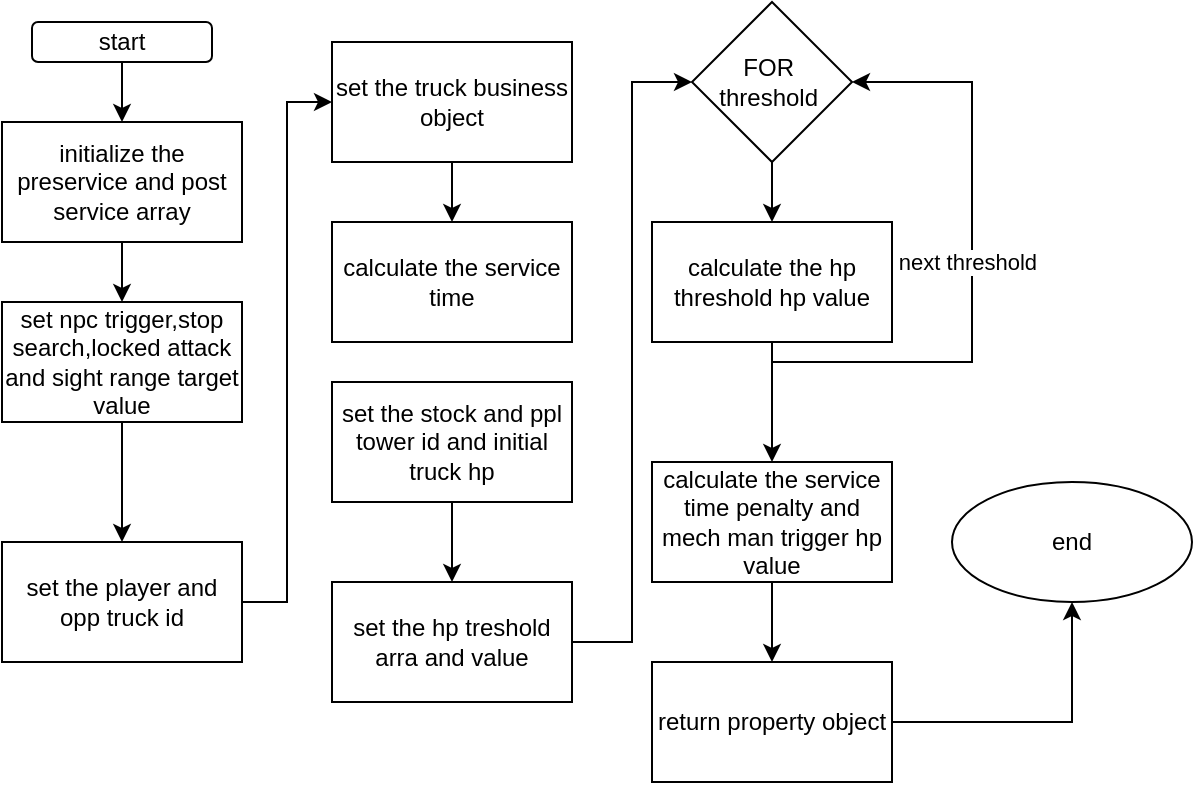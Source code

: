 <mxfile version="17.4.6" type="github">
  <diagram id="FR2DWXBNz20dOjLAZKgg" name="Page-1">
    <mxGraphModel dx="1038" dy="579" grid="1" gridSize="10" guides="1" tooltips="1" connect="1" arrows="1" fold="1" page="1" pageScale="1" pageWidth="850" pageHeight="1100" math="0" shadow="0">
      <root>
        <mxCell id="0" />
        <mxCell id="1" parent="0" />
        <mxCell id="EPu8V3-JHg0KKqBDFsws-3" value="" style="edgeStyle=orthogonalEdgeStyle;rounded=0;orthogonalLoop=1;jettySize=auto;html=1;" edge="1" parent="1" source="EPu8V3-JHg0KKqBDFsws-1" target="EPu8V3-JHg0KKqBDFsws-2">
          <mxGeometry relative="1" as="geometry" />
        </mxCell>
        <mxCell id="EPu8V3-JHg0KKqBDFsws-1" value="start" style="rounded=1;whiteSpace=wrap;html=1;" vertex="1" parent="1">
          <mxGeometry x="210" y="30" width="90" height="20" as="geometry" />
        </mxCell>
        <mxCell id="EPu8V3-JHg0KKqBDFsws-6" value="" style="edgeStyle=orthogonalEdgeStyle;rounded=0;orthogonalLoop=1;jettySize=auto;html=1;" edge="1" parent="1" source="EPu8V3-JHg0KKqBDFsws-2" target="EPu8V3-JHg0KKqBDFsws-5">
          <mxGeometry relative="1" as="geometry" />
        </mxCell>
        <mxCell id="EPu8V3-JHg0KKqBDFsws-2" value="initialize the preservice and post service array" style="rounded=0;whiteSpace=wrap;html=1;" vertex="1" parent="1">
          <mxGeometry x="195" y="80" width="120" height="60" as="geometry" />
        </mxCell>
        <mxCell id="EPu8V3-JHg0KKqBDFsws-8" value="" style="edgeStyle=orthogonalEdgeStyle;rounded=0;orthogonalLoop=1;jettySize=auto;html=1;" edge="1" parent="1" source="EPu8V3-JHg0KKqBDFsws-5" target="EPu8V3-JHg0KKqBDFsws-7">
          <mxGeometry relative="1" as="geometry" />
        </mxCell>
        <mxCell id="EPu8V3-JHg0KKqBDFsws-5" value="set npc trigger,stop search,locked attack and sight range target value" style="rounded=0;whiteSpace=wrap;html=1;" vertex="1" parent="1">
          <mxGeometry x="195" y="170" width="120" height="60" as="geometry" />
        </mxCell>
        <mxCell id="EPu8V3-JHg0KKqBDFsws-10" value="" style="edgeStyle=orthogonalEdgeStyle;rounded=0;orthogonalLoop=1;jettySize=auto;html=1;entryX=0;entryY=0.5;entryDx=0;entryDy=0;" edge="1" parent="1" source="EPu8V3-JHg0KKqBDFsws-7" target="EPu8V3-JHg0KKqBDFsws-9">
          <mxGeometry relative="1" as="geometry" />
        </mxCell>
        <mxCell id="EPu8V3-JHg0KKqBDFsws-7" value="set the player and opp truck id" style="whiteSpace=wrap;html=1;rounded=0;" vertex="1" parent="1">
          <mxGeometry x="195" y="290" width="120" height="60" as="geometry" />
        </mxCell>
        <mxCell id="EPu8V3-JHg0KKqBDFsws-12" value="" style="edgeStyle=orthogonalEdgeStyle;rounded=0;orthogonalLoop=1;jettySize=auto;html=1;" edge="1" parent="1" source="EPu8V3-JHg0KKqBDFsws-9" target="EPu8V3-JHg0KKqBDFsws-11">
          <mxGeometry relative="1" as="geometry" />
        </mxCell>
        <mxCell id="EPu8V3-JHg0KKqBDFsws-9" value="set the truck business object" style="whiteSpace=wrap;html=1;rounded=0;" vertex="1" parent="1">
          <mxGeometry x="360" y="40" width="120" height="60" as="geometry" />
        </mxCell>
        <mxCell id="EPu8V3-JHg0KKqBDFsws-11" value="calculate the service time" style="whiteSpace=wrap;html=1;rounded=0;" vertex="1" parent="1">
          <mxGeometry x="360" y="130" width="120" height="60" as="geometry" />
        </mxCell>
        <mxCell id="EPu8V3-JHg0KKqBDFsws-16" value="" style="edgeStyle=orthogonalEdgeStyle;rounded=0;orthogonalLoop=1;jettySize=auto;html=1;" edge="1" parent="1" source="EPu8V3-JHg0KKqBDFsws-14" target="EPu8V3-JHg0KKqBDFsws-15">
          <mxGeometry relative="1" as="geometry" />
        </mxCell>
        <mxCell id="EPu8V3-JHg0KKqBDFsws-14" value="set the stock and ppl tower id and initial truck hp" style="rounded=0;whiteSpace=wrap;html=1;" vertex="1" parent="1">
          <mxGeometry x="360" y="210" width="120" height="60" as="geometry" />
        </mxCell>
        <mxCell id="EPu8V3-JHg0KKqBDFsws-20" value="" style="edgeStyle=orthogonalEdgeStyle;rounded=0;orthogonalLoop=1;jettySize=auto;html=1;entryX=0;entryY=0.5;entryDx=0;entryDy=0;" edge="1" parent="1" source="EPu8V3-JHg0KKqBDFsws-15" target="EPu8V3-JHg0KKqBDFsws-19">
          <mxGeometry relative="1" as="geometry" />
        </mxCell>
        <mxCell id="EPu8V3-JHg0KKqBDFsws-15" value="set the hp treshold arra and value" style="whiteSpace=wrap;html=1;rounded=0;" vertex="1" parent="1">
          <mxGeometry x="360" y="310" width="120" height="60" as="geometry" />
        </mxCell>
        <mxCell id="EPu8V3-JHg0KKqBDFsws-24" value="" style="edgeStyle=orthogonalEdgeStyle;rounded=0;orthogonalLoop=1;jettySize=auto;html=1;" edge="1" parent="1" source="EPu8V3-JHg0KKqBDFsws-19" target="EPu8V3-JHg0KKqBDFsws-21">
          <mxGeometry relative="1" as="geometry" />
        </mxCell>
        <mxCell id="EPu8V3-JHg0KKqBDFsws-19" value="FOR&amp;nbsp; threshold&amp;nbsp;" style="rhombus;whiteSpace=wrap;html=1;rounded=0;" vertex="1" parent="1">
          <mxGeometry x="540" y="20" width="80" height="80" as="geometry" />
        </mxCell>
        <mxCell id="EPu8V3-JHg0KKqBDFsws-26" value="" style="edgeStyle=orthogonalEdgeStyle;rounded=0;orthogonalLoop=1;jettySize=auto;html=1;" edge="1" parent="1" source="EPu8V3-JHg0KKqBDFsws-21" target="EPu8V3-JHg0KKqBDFsws-25">
          <mxGeometry relative="1" as="geometry" />
        </mxCell>
        <mxCell id="EPu8V3-JHg0KKqBDFsws-29" style="edgeStyle=orthogonalEdgeStyle;rounded=0;orthogonalLoop=1;jettySize=auto;html=1;entryX=1;entryY=0.5;entryDx=0;entryDy=0;" edge="1" parent="1" source="EPu8V3-JHg0KKqBDFsws-21" target="EPu8V3-JHg0KKqBDFsws-19">
          <mxGeometry relative="1" as="geometry">
            <Array as="points">
              <mxPoint x="580" y="200" />
              <mxPoint x="680" y="200" />
              <mxPoint x="680" y="60" />
            </Array>
          </mxGeometry>
        </mxCell>
        <mxCell id="EPu8V3-JHg0KKqBDFsws-30" value="next threshold&amp;nbsp;" style="edgeLabel;html=1;align=center;verticalAlign=middle;resizable=0;points=[];" vertex="1" connectable="0" parent="EPu8V3-JHg0KKqBDFsws-29">
          <mxGeometry x="0.037" y="1" relative="1" as="geometry">
            <mxPoint as="offset" />
          </mxGeometry>
        </mxCell>
        <mxCell id="EPu8V3-JHg0KKqBDFsws-21" value="calculate the hp threshold hp value" style="rounded=0;whiteSpace=wrap;html=1;" vertex="1" parent="1">
          <mxGeometry x="520" y="130" width="120" height="60" as="geometry" />
        </mxCell>
        <mxCell id="EPu8V3-JHg0KKqBDFsws-32" value="" style="edgeStyle=orthogonalEdgeStyle;rounded=0;orthogonalLoop=1;jettySize=auto;html=1;" edge="1" parent="1" source="EPu8V3-JHg0KKqBDFsws-25" target="EPu8V3-JHg0KKqBDFsws-31">
          <mxGeometry relative="1" as="geometry" />
        </mxCell>
        <mxCell id="EPu8V3-JHg0KKqBDFsws-25" value="calculate the service time penalty and mech man trigger hp value" style="whiteSpace=wrap;html=1;rounded=0;" vertex="1" parent="1">
          <mxGeometry x="520" y="250" width="120" height="60" as="geometry" />
        </mxCell>
        <mxCell id="EPu8V3-JHg0KKqBDFsws-34" value="" style="edgeStyle=orthogonalEdgeStyle;rounded=0;orthogonalLoop=1;jettySize=auto;html=1;" edge="1" parent="1" source="EPu8V3-JHg0KKqBDFsws-31" target="EPu8V3-JHg0KKqBDFsws-33">
          <mxGeometry relative="1" as="geometry" />
        </mxCell>
        <mxCell id="EPu8V3-JHg0KKqBDFsws-31" value="return property object" style="whiteSpace=wrap;html=1;rounded=0;" vertex="1" parent="1">
          <mxGeometry x="520" y="350" width="120" height="60" as="geometry" />
        </mxCell>
        <mxCell id="EPu8V3-JHg0KKqBDFsws-33" value="end" style="ellipse;whiteSpace=wrap;html=1;rounded=0;" vertex="1" parent="1">
          <mxGeometry x="670" y="260" width="120" height="60" as="geometry" />
        </mxCell>
      </root>
    </mxGraphModel>
  </diagram>
</mxfile>
